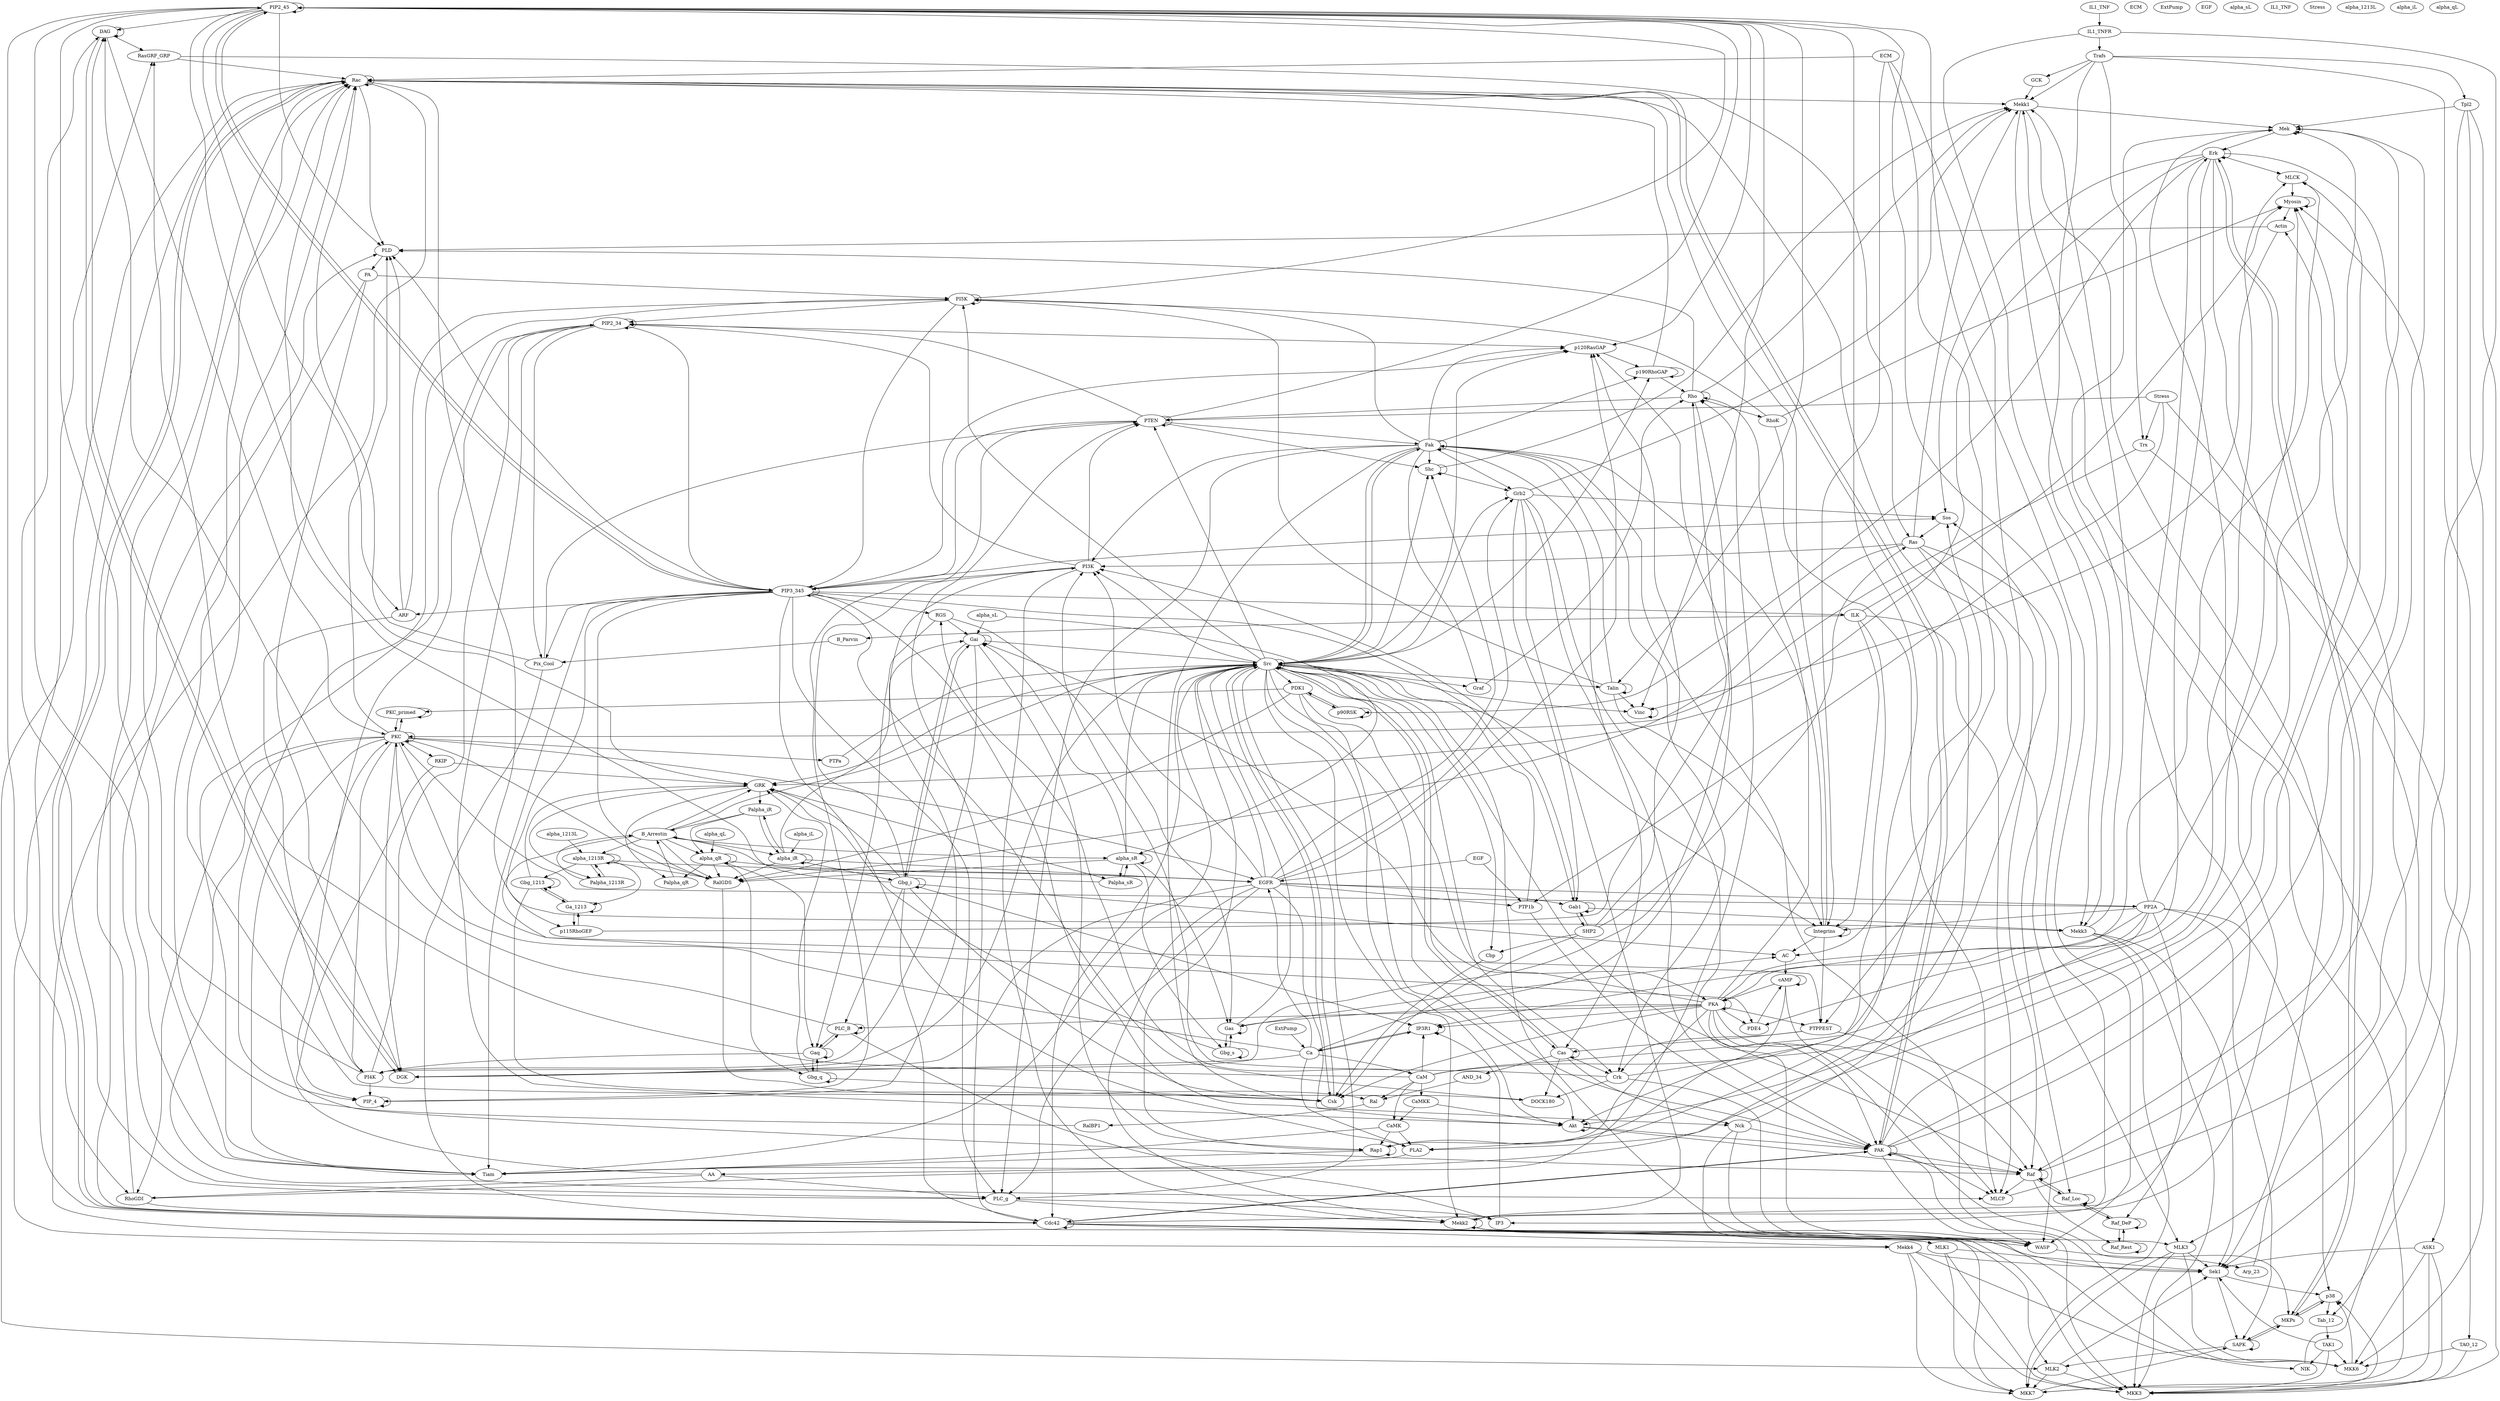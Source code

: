 digraph  {
" Vinc " [equation="  ( Talin && (  (  ( Src )  )  ) )  || ( Actin && (  (  ( Talin && Vinc )  )  && (  ( ! PIP2_45 )  )  ) ) "];
" RKIP " [equation="  ( PKC ) "];
" MLCK " [equation="  (  (  ( CaM && (  (  ( ! PAK )  )  && (  ( ! PKA )  )  )  ) && ! ( PKA  )  ) && ! ( PAK  )  )  || (  (  ( Erk && (  (  ( ! PKA )  )  && (  ( ! PAK )  )  )  ) && ! ( PKA  )  ) && ! ( PAK  )  ) "];
" Gbg_s " [equation="  ( Gas )  || ( alpha_sR && (  (  ( ! Gbg_s )  )  && (  ( ! Gas )  )  ) ) "];
" PTPPEST " [equation="  (  (  ( Integrins && (  (  ( ECM )  )  )  ) && ! ( PKC  )  ) && ! ( PKA  )  ) "];
" Gai " [equation="  ( Gbg_i && (  (  ( ! RGS )  )  && (  ( Gai )  )  ) )  || ( alpha_iR && (  (  ( ! Gbg_i && ! Gai )  )  ) )  || ( PKA && (  (  ( ! Gai )  )  && (  ( ! alpha_sR )  )  && (  ( alpha_sL )  )  && (  ( ! Gbg_i )  )  ) ) "];
" RalGDS " [equation="  (  (  ( alpha_sR && (  (  ( B_Arrestin )  )  )  ) && ! ( PKC  )  ) && ! ( Ras && (  (  ( PDK1 )  )  && (  ( PIP3_345 )  )  )  )  )  || (  (  ( alpha_iR && (  (  ( B_Arrestin )  )  )  ) && ! ( PKC  )  ) && ! ( Ras && (  (  ( PDK1 )  )  && (  ( PIP3_345 )  )  )  )  )  || (  (  ( alpha_qR && (  (  ( B_Arrestin )  )  )  ) && ! ( PKC  )  ) && ! ( Ras && (  (  ( PDK1 )  )  && (  ( PIP3_345 )  )  )  )  )  || (  (  ( alpha_1213R && (  (  ( B_Arrestin )  )  )  ) && ! ( PKC  )  ) && ! ( Ras && (  (  ( PDK1 )  )  && (  ( PIP3_345 )  )  )  )  ) "];
" Palpha_iR " [equation="  ( alpha_iR && (  (  ( GRK )  )  ) ) "];
" alpha_1213R " [equation="  (  ( alpha_1213L  ) && ! ( B_Arrestin && (  (  ( ! Palpha_1213R && ! alpha_1213L && ! alpha_1213R )  )  || (  ( Palpha_1213R )  )  )  )  )  || (  ( Palpha_1213R && (  (  ( ! B_Arrestin )  )  )  ) && ! ( B_Arrestin && (  (  ( ! Palpha_1213R && ! alpha_1213L && ! alpha_1213R )  )  || (  ( Palpha_1213R )  )  )  )  )  || (  ( alpha_1213R  ) && ! ( B_Arrestin && (  (  ( ! Palpha_1213R && ! alpha_1213L && ! alpha_1213R )  )  || (  ( Palpha_1213R )  )  )  )  ) "];
" DAG " [equation="  (  ( PLC_B && (  (  ( PIP2_45 )  )  )  ) && ! ( DGK && (  (  ( DAG )  )  )  )  )  || (  ( PLC_g && (  (  ( PIP2_45 )  )  )  ) && ! ( DGK && (  (  ( DAG )  )  )  )  )  || ( DAG && (  (  ( ! DGK )  )  ) ) "];
" PIP2_45 " [equation="  ( PTEN && (  (  ( PIP3_345 )  )  ) )  || ( PI4K && (  (  ( PI5K )  )  ) )  || ( PIP2_45 ) "];
" Gbg_1213 " [equation="  ( Ga_1213 )  || ( alpha_1213R && (  (  ( ! Ga_1213 )  )  && (  ( ! Gbg_1213 )  )  ) ) "];
" Tpl2 " [equation="  ( Trafs ) "];
" RhoK " [equation="  ( Rho ) "];
" RGS " [equation="  ( CaM && (  (  ( PIP3_345 )  )  ) ) "];
" DGK " [equation="  ( PKC && (  (  ( DAG )  )  ) )  || ( Src && (  (  ( PA && Ca )  )  ) )  || ( EGFR ) "];
" cAMP " [equation="  (  ( AC  ) && ! ( PDE4  )  )  || (  ( cAMP  ) && ! ( PDE4  )  ) "];
" PDK1 " [equation="  ( p90RSK )  || ( Src ) "];
" TAO_12 " [equation="  ( Stress ) "];
" B_Arrestin " [equation="  ( Palpha_iR )  || ( Palpha_qR )  || ( Palpha_1213R )  || ( Palpha_sR ) "];
" B_Parvin " [equation="  ( ILK ) "];
" PLA2 " [equation="  ( PIP2_45 && (  (  ( Erk )  )  && (  ( PIP3_345 )  )  ) )  || ( PIP3_345 && (  (  ( CaMK )  )  && (  ( PIP2_45 )  )  ) )  || ( CaMK && (  (  ( Ca )  )  ) )  || ( Erk && (  (  ( Ca )  )  ) ) "];
" RasGRF_GRP " [equation="  ( CaM && (  (  ( Cdc42 )  )  ) )  || ( DAG && (  (  ( Cdc42 )  )  ) ) "];
" Rac " [equation="  (  (  (  ( RasGRF_GRP && (  (  ( ECM && Integrins )  )  )  ) && ! ( RalBP1 && (  (  ( Rac )  )  )  )  ) && ! ( p190RhoGAP && (  (  ( Rac )  )  )  )  ) && ! ( RhoGDI && (  (  ( ! PAK )  )  )  )  )  || (  ( Pix_Cool && (  (  ( ! PAK )  && (  (  ( ! RhoGDI )  )  &&  (  ( ECM && Integrins )  )  &&  (  ( ! Rac )  )  &&  (  ( ! DOCK180 && ! RasGRF_GRP && ! Tiam )  )  &&  (  ( Cdc42 )  )  )  )  || (  ( ! Gbg_i )  && (  (  ( Cdc42 )  )  &&  (  ( ECM && Integrins )  )  &&  (  ( ! Rac )  )  )  )  || (  ( Gbg_i && PAK )  && (  (  ( ! Rac && ! Cdc42 )  )  &&  (  ( ECM && Integrins )  )  )  )  )  ) && ! ( RhoGDI && (  (  ( ! PAK )  )  )  )  )  || (  (  (  ( Tiam && (  (  ( ECM && Integrins )  )  )  ) && ! ( RalBP1 && (  (  ( Rac )  )  )  )  ) && ! ( p190RhoGAP && (  (  ( Rac )  )  )  )  ) && ! ( RhoGDI && (  (  ( ! PAK )  )  )  )  )  || (  (  (  ( DOCK180 && (  (  ( ECM && Integrins )  )  )  ) && ! ( RalBP1 && (  (  ( Rac )  )  )  )  ) && ! ( p190RhoGAP && (  (  ( Rac )  )  )  )  ) && ! ( RhoGDI && (  (  ( ! PAK )  )  )  )  ) "];
" ILK " [equation="  ( PIP3_345 ) "];
" IL1_TNFR " [equation="  ( IL1_TNF ) "];
" Mekk1 " [equation="  ( Rho && (  (  ( Shc )  )  || (  ( Grb2 )  )  ) )  || ( NIK && (  (  ( Shc )  )  || (  ( Grb2 )  )  ) )  || ( Grb2 && (  (  ( Shc )  )  ) )  || ( Trafs )  || ( Rac )  || ( Ras )  || ( GCK )  || ( Cdc42 ) "];
" PI4K " [equation="  ( Rho )  || ( PKC )  || ( ARF )  || ( Gai )  || ( Gaq ) "];
" p90RSK " [equation="  ( Erk && (  (  ( ! p90RSK )  )  && (  ( PDK1 )  )  ) ) "];
" p120RasGAP " [equation="  (  (  ( PIP3_345  ) && ! ( Fak  )  ) && ! ( Src  )  )  || (  (  ( PIP2_34  ) && ! ( Fak  )  ) && ! ( Src  )  )  || (  (  ( PIP2_45  ) && ! ( Fak  )  ) && ! ( Src  )  )  || (  (  ( Ca  ) && ! ( Fak  )  ) && ! ( Src  )  )  || (  (  (  ( EGFR  ) && ! ( Fak  )  ) && ! ( SHP2  )  ) && ! ( Src  )  ) "];
" MKK6 " [equation="  ( Mekk4 && (  (  ( ASK1 )  )  ) )  || ( PAK && (  (  ( ASK1 )  )  ) )  || ( MLK3 && (  (  ( ASK1 )  )  ) )  || ( TAK1 && (  (  ( ASK1 )  )  ) )  || ( Tpl2 && (  (  ( ASK1 )  )  ) )  || ( TAO_12 && (  (  ( ASK1 )  )  ) ) "];
" Crk " [equation="  (  ( Cas && (  (  ( Fak || Src )  )  )  ) && ! ( PTPPEST  )  ) "];
" Trx " [equation="  ( Stress )  || ( Trafs ) "];
" Ral " [equation="  ( CaM )  || ( RalGDS )  || ( AND_34 ) "];
" Src " [equation="  (  ( Gas && (  (  ( B_Arrestin )  )  )  ) && ! ( Csk && (  (  ( Src )  )  )  )  )  || (  ( PTPa  ) && ! ( Csk && (  (  ( Src )  )  )  )  )  || (  ( alpha_sR && (  (  ( B_Arrestin )  )  )  ) && ! ( Csk && (  (  ( Src )  )  )  )  )  || (  ( Fak && (  (  ( PTP1b )  )  )  ) && ! ( Csk && (  (  ( Src )  )  )  )  )  || (  ( Cas && (  (  ( PTP1b )  )  )  ) && ! ( Csk && (  (  ( Src )  )  )  )  )  || (  ( EGFR  ) && ! ( Csk && (  (  ( Src )  )  )  )  )  || (  ( Gai && (  (  ( B_Arrestin )  )  )  ) && ! ( Csk && (  (  ( Src )  )  )  )  ) "];
" Rap1 " [equation="  ( PKA && (  (  ( Src && cAMP )  )  && (  ( ! Rap1 || ! Gai )  )  ) )  || ( CaMK && (  (  ( Src && cAMP )  )  && (  ( ! Rap1 || ! Gai )  )  ) ) "];
" PI5K " [equation="  ( PA )  || ( PI5K && (  (  ( Talin )  )  ) )  || ( RhoK )  || ( Src && (  (  ( ! PI5K )  )  && (  ( ! Talin )  )  && (  ( Fak )  )  ) )  || ( ARF ) "];
" Integrins " [equation="  ( Talin && (  (  ( ECM )  )  && (  ( ! ILK && ! Integrins )  )  ) )  || ( Src && (  (  ( ! ILK && ! ECM && ! Talin && ! PP2A && ! Integrins )  )  ) )  || ( PP2A && (  (  ( ! Integrins )  )  && (  ( ILK && ECM && Talin )  )  ) )  || ( Integrins && (  (  ( ! ILK && ! Src )  )  ) ) "];
" Cdc42 " [equation="  (  ( Cdc42 && (  (  ( ! RhoGDI )  )  && (  ( Pix_Cool )  )  )  ) && ! ( RhoGDI && (  (  ( Src )  )  )  )  )  || (  ( Pix_Cool && (  (  ( ! Rac && ! Cdc42 )  )  && (  ( Gbg_i && PAK )  )  )  ) && ! ( RhoGDI && (  (  ( Src )  )  )  )  ) "];
" alpha_iR " [equation="  (  ( alpha_iL  ) && ! ( B_Arrestin && (  (  ( ! alpha_iL && ! alpha_iR && ! Palpha_iR )  )  || (  ( Palpha_iR )  )  )  )  )  || (  ( Palpha_iR && (  (  ( ! B_Arrestin )  )  )  ) && ! ( B_Arrestin && (  (  ( ! alpha_iL && ! alpha_iR && ! Palpha_iR )  )  || (  ( Palpha_iR )  )  )  )  )  || (  ( alpha_iR  ) && ! ( B_Arrestin && (  (  ( ! alpha_iL && ! alpha_iR && ! Palpha_iR )  )  || (  ( Palpha_iR )  )  )  )  ) "];
" Akt " [equation="  ( CaMKK && (  (  ( PIP3_345 || PIP2_34 )  )  && (  ( ILK && Src )  )  && (  ( ! Akt )  )  ) )  || ( Akt && (  (  ( ! PP2A )  )  ) )  || ( PDK1 && (  (  ( ILK && Src )  )  && (  ( PIP3_345 || PIP2_34 )  )  && (  ( ! Akt )  )  ) ) "];
" ASK1 " [equation="  ( Trx ) "];
" Mekk2 " [equation="  ( PI3K && (  (  ( ! Mekk2 )  )  && (  ( EGFR )  )  ) )  || ( Src && (  (  ( EGFR )  )  && (  ( ! Mekk2 )  )  ) )  || ( PLC_g && (  (  ( EGFR )  )  && (  ( ! Mekk2 )  )  ) )  || ( Grb2 && (  (  ( ! Mekk2 )  )  && (  ( EGFR )  )  ) ) "];
" PTP1b " [equation="  (  ! (  ( Stress )  || ( EGFR && (  (  ( EGF )  )  ) )  )  ) || ! ( EGFR || Stress || EGF ) "];
" TAK1 " [equation="  ( Tab_12 ) "];
" Nck " [equation="  ( Cas )  || ( EGFR ) "];
" PKC_primed " [equation="  ( PKC && (  (  ( ! PKC_primed )  )  && (  ( PDK1 )  )  ) )  || ( PKC_primed && (  (  ( ! PKC )  )  ) )  || ( PDK1 && (  (  ( ! PKC )  )  ) ) "];
" MLK3 " [equation="  ( IL1_TNFR )  || ( Rac )  || ( Cdc42 ) "];
" PTPa " [equation="  ( PKC ) "];
" Ca " [equation="  (  ( IP3R1  ) && ! ( ExtPump  )  ) "];
" MKPs " [equation="  ( p38 && (  (  ( cAMP )  )  ) )  || ( Erk && (  (  ( cAMP )  )  ) )  || ( SAPK && (  (  ( cAMP )  )  ) ) "];
" PKA " [equation="  (  ( PKA && (  (  ( cAMP )  )  )  ) && ! ( PP2A && (  (  ( PKA )  )  )  )  )  || (  ( PDK1 && (  (  ( cAMP )  )  )  ) && ! ( PP2A && (  (  ( PKA )  )  )  )  ) "];
" PA " [equation="  ( PLD ) "];
" alpha_sR " [equation="  (  ( alpha_sR  ) && ! ( B_Arrestin && (  (  ( ! alpha_sL && ! alpha_sR && ! Palpha_sR )  )  || (  ( Palpha_sR )  )  )  )  )  || (  ( alpha_sL  ) && ! ( B_Arrestin && (  (  ( ! alpha_sL && ! alpha_sR && ! Palpha_sR )  )  || (  ( Palpha_sR )  )  )  )  )  || (  ( Palpha_sR && (  (  ( ! B_Arrestin )  )  )  ) && ! ( B_Arrestin && (  (  ( ! alpha_sL && ! alpha_sR && ! Palpha_sR )  )  || (  ( Palpha_sR )  )  )  )  ) "];
" GRK " [equation="  (  (  ( Gbg_i && (  (  ( PIP2_45 )  )  )  ) && ! ( RKIP  )  ) && ! ( Erk  )  )  || (  (  ( Gbg_q && (  (  ( PIP2_45 )  )  )  ) && ! ( RKIP  )  ) && ! ( Erk  )  )  || (  (  ( B_Arrestin && (  (  ( Src )  )  )  ) && ! ( RKIP  )  ) && ! ( Erk  )  )  || (  (  ( Gbg_1213 && (  (  ( PIP2_45 )  )  )  ) && ! ( RKIP  )  ) && ! ( Erk  )  )  || (  (  ( Gbg_s && (  (  ( PIP2_45 )  )  )  ) && ! ( RKIP  )  ) && ! ( Erk  )  ) "];
" Actin " [equation="  ( Arp_23 && (  (  ( Myosin )  )  ) ) "];
" p38 " [equation="  (  (  ( MKK6  ) && ! ( PP2A  )  ) && ! ( MKPs  )  )  || (  (  ( MKK3  ) && ! ( PP2A  )  ) && ! ( MKPs  )  )  || (  (  ( Sek1  ) && ! ( PP2A  )  ) && ! ( MKPs  )  ) "];
" AA " [equation="  ( PLA2 ) "];
" DOCK180 " [equation="  ( Crk && (  (  ( Cas )  )  && (  ( PIP3_345 )  )  ) ) "];
" Ras " [equation="  ( RasGRF_GRP )  || ( SHP2 )  || ( Sos ) "];
" CaM " [equation="  ( Ca ) "];
" Tiam " [equation="  ( PKC && (  (  ( PIP2_45 || Ras || Rap1 )  )  && (  ( PIP3_345 || PIP2_34 )  )  ) )  || ( Src && (  (  ( PIP2_45 || Ras || Rap1 )  )  && (  ( PIP3_345 || PIP2_34 )  )  ) )  || ( CaMK && (  (  ( PIP3_345 || PIP2_34 )  )  && (  ( PIP2_45 || Ras || Rap1 )  )  ) ) "];
" Gbg_q " [equation="  ( alpha_qR && (  (  ( ! Gaq )  )  && (  ( ! Gbg_q )  )  ) )  || ( Gaq ) "];
" PDE4 " [equation="  ( B_Arrestin && (  (  ( ! Erk )  )  ) )  || ( PKA && (  (  ( B_Arrestin )  )  ) ) "];
" PLC_g " [equation="  ( Src && (  (  ( Fak && PIP3_345 )  )  ) )  || ( Fak && (  (  ( Src )  )  && (  ( ! PIP3_345 && ! AA && ! EGFR && ! PA )  )  ) )  || (  ( EGFR && (  (  ( PIP3_345 )  )  )  ) && ! ( PA && (  (  ( ! Fak && ! Src )  )  && (  ( AA )  )  )  )  ) "];
" Mek " [equation="  (  ( PAK && (  (  ( Tpl2 )  )  )  ) && ! ( PP2A && (  (  ( Mek )  )  )  )  )  || (  ( Tpl2  ) && ! ( PP2A && (  (  ( Mek )  )  )  )  )  || (  ( Mekk1 && (  (  ( Raf )  )  )  ) && ! ( PP2A && (  (  ( Mek )  )  )  )  )  || (  ( Mekk2 && (  (  ( Raf )  )  )  ) && ! ( PP2A && (  (  ( Mek )  )  )  )  )  || (  ( Raf && (  (  ( Tpl2 )  )  )  ) && ! ( PP2A && (  (  ( Mek )  )  )  )  )  || (  ( Mekk3 && (  (  ( Raf )  )  )  ) && ! ( PP2A && (  (  ( Mek )  )  )  )  ) "];
" Erk " [equation="  ( Mek )  || (  (  ( Erk  ) && ! ( PP2A  )  ) && ! ( MKPs  )  ) "];
" WASP " [equation="  (  ( Fak && (  (  ( PIP2_45 || Nck || Grb2 )  )  && (  ( Crk && Cdc42 )  )  )  ) && ! ( PTPPEST  )  )  || (  ( Src && (  (  ( Crk && Cdc42 )  )  && (  ( PIP2_45 || Nck || Grb2 )  )  )  ) && ! ( PTPPEST  )  )  || (  ( Cdc42 && (  (  ( ! PTPPEST && ! Crk )  )  && (  ( Fak || Src )  )  && (  ( PIP2_45 || Nck || Grb2 )  )  )  ) && ! ( PTPPEST  )  ) "];
" Myosin " [equation="  (  ( ILK && (  (  ( ! Myosin )  )  || (  ( ! MLCP )  )  )  ) && ! ( MLCP && (  (  ( Myosin )  )  )  )  )  || (  ( MLCK && (  (  ( CaM )  )  && (  ( ! MLCP )  )  )  ) && ! ( MLCP && (  (  ( Myosin )  )  )  )  )  || (  ( PAK && (  (  ( ! Myosin )  )  || (  ( ! MLCP )  )  )  ) && ! ( MLCP && (  (  ( Myosin )  )  )  )  )  || (  ( RhoK && (  (  ( ! MLCP )  )  || (  ( ! Myosin )  )  )  ) && ! ( MLCP && (  (  ( Myosin )  )  )  )  )  || (  ( CaM && (  (  ( MLCK )  )  && (  ( ! Myosin )  )  )  ) && ! ( MLCP && (  (  ( Myosin )  )  )  )  )  || (  ( Myosin && (  (  ( ! MLCP )  )  )  ) && ! ( MLCP && (  (  ( Myosin )  )  )  )  ) "];
" AC " [equation="  ( Integrins && (  (  ( ECM )  && (  (  ( Gbg_i )  )  &&  (  ( Gas )  )  )  )  ) ) "];
" Gaq " [equation="  ( alpha_qR && (  (  ( ! Gaq )  && (  (  ( ! Gbg_q )  )  )  )  ) )  || ( Gaq && (  (  ( ! RGS && ! PLC_B )  )  && (  ( Gbg_q )  )  ) ) "];
" MKK7 " [equation="  ( Mekk4 && (  (  ( ASK1 )  )  ) )  || ( MLK1 && (  (  ( ASK1 )  )  ) )  || ( MLK2 && (  (  ( ASK1 )  )  ) )  || ( MLK3 && (  (  ( ASK1 )  )  ) )  || ( Mekk1 && (  (  ( ASK1 )  )  ) )  || ( Mekk2 && (  (  ( ASK1 )  )  ) )  || ( Mekk3 && (  (  ( ASK1 )  )  ) ) "];
" PAK " [equation="  (  ( Rac && (  (  ( Nck )  && (  (  ( ! Akt )  )  )  )  || (  ( Grb2 )  )  )  ) && ! ( PKA  )  )  || (  (  ( Src && (  (  ( PAK )  && (  (  ( Rac || Cdc42 )  )  )  )  )  ) && ! ( PKA  )  ) && ! ( PTP1b  )  )  || (  ( Cdc42 && (  (  ( Nck )  && (  (  ( ! Akt )  )  )  )  || (  ( Grb2 )  )  )  ) && ! ( PKA  )  ) "];
" MKK3 " [equation="  ( Mekk4 && (  (  ( ASK1 )  )  ) )  || ( MLK1 && (  (  ( ASK1 )  )  ) )  || ( MLK2 && (  (  ( ASK1 )  )  ) )  || ( MLK3 && (  (  ( ASK1 )  )  ) )  || ( TAK1 && (  (  ( ASK1 )  )  ) )  || ( Tpl2 && (  (  ( ASK1 )  )  ) )  || ( Mekk2 && (  (  ( ASK1 )  )  ) )  || ( Mekk3 && (  (  ( ASK1 )  )  ) )  || ( PAK && (  (  ( ASK1 )  )  ) )  || ( TAO_12 && (  (  ( ASK1 )  )  ) ) "];
" Cbp " [equation="  (  ( Src  ) && ! ( SHP2  )  ) "];
" Ga_1213 " [equation="  ( Ga_1213 && (  (  ( ! p115RhoGEF )  )  && (  ( Gbg_1213 )  )  ) )  || ( alpha_1213R && (  (  ( ! Gbg_1213 && ! Ga_1213 )  )  ) ) "];
" Talin " [equation="  ( PIP2_45 && (  (  ( ! Talin )  )  ) )  || ( Talin && (  (  ( ! Src )  )  ) ) "];
" Grb2 " [equation="  ( Src && (  (  ( Fak )  )  ) )  || ( EGFR )  || ( Shc ) "];
" PTEN " [equation="  (  ( Stress  ) && ! ( Src && (  (  ( PTEN )  )  )  )  )  || (  ( Pix_Cool && (  (  ( PI3K )  )  && (  ( Rho )  )  && (  ( Cdc42 )  )  )  ) && ! ( Src && (  (  ( PTEN )  )  )  )  ) "];
" Raf_Rest " [equation="  (  ( Raf_Rest && (  (  ( ! Raf_DeP )  )  ) )  || ( Raf_DeP && (  (  ( ! Raf && ! Raf_Rest )  )  ) )  ) || ! ( Raf || Raf_DeP || Raf_Rest ) "];
" p190RhoGAP " [equation="  ( Fak && (  (  ( Src )  )  ) )  || ( Src && (  (  ( Fak )  )  || (  ( ! p190RhoGAP )  )  || (  ( ! p120RasGAP )  )  ) ) "];
" Sek1 " [equation="  ( Mekk4 && (  (  ( ASK1 )  )  ) )  || ( MLK1 && (  (  ( ASK1 )  )  ) )  || ( MLK2 && (  (  ( ASK1 )  )  ) )  || ( MLK3 && (  (  ( ASK1 )  )  ) )  || ( TAK1 && (  (  ( ASK1 )  )  ) )  || ( Mekk1 && (  (  ( ASK1 )  )  ) )  || ( Tpl2 && (  (  ( ASK1 )  )  ) )  || ( Mekk2 && (  (  ( ASK1 )  )  ) )  || ( Mekk3 && (  (  ( ASK1 )  )  ) ) "];
" Graf " [equation="  ( Fak && (  (  ( Src )  )  ) ) "];
" Palpha_qR " [equation="  ( alpha_qR && (  (  ( GRK )  )  ) ) "];
" PIP3_345 " [equation="  (  ( PI3K && (  (  ( PIP2_45 )  )  )  ) && ! ( PTEN && (  (  ( PIP3_345 )  )  )  )  )  || (  ( PI5K && (  (  ( PIP2_34 )  )  )  ) && ! ( PTEN && (  (  ( PIP3_345 )  )  )  )  ) "];
" p115RhoGEF " [equation="  ( Ga_1213 && (  (  ( PIP3_345 )  )  ) ) "];
" GCK " [equation="  ( Trafs ) "];
" Trafs " [equation="  ( IL1_TNFR ) "];
" CaMKK " [equation="  ( CaM ) "];
" PLC_B " [equation="  ( Gaq )  || (  ( Gbg_i && (  (  ( PLC_B )  )  )  ) && ! ( PKA && (  (  ( ! Gaq )  )  )  )  ) "];
" Mekk4 " [equation="  ( Cdc42 )  || ( Rac ) "];
" SHP2 " [equation="  ( Gab1 ) "];
" Arp_23 " [equation="  ( WASP ) "];
" MLCP " [equation="  (  (  (  (  (  ( PKA && (  (  ( RhoK )  )  )  ) && ! ( ILK  )  ) && ! ( PKC  )  ) && ! ( PAK  )  ) && ! ( Raf  )  )  ) || ! ( ILK || PKC || RhoK || PKA || Raf || PAK ) "];
" Palpha_1213R " [equation="  ( alpha_1213R && (  (  ( GRK )  )  ) ) "];
" PIP_4 " [equation="  (  (  ( PTEN && (  (  ( PIP2_34 )  )  && (  ( ! PIP_4 )  )  )  ) && ! ( PI3K && (  (  ( PIP_4 )  )  )  )  ) && ! ( PI5K && (  (  ( PIP_4 )  )  )  )  )  || (  (  ( PIP_4 && (  (  ( ! PI3K )  )  && (  ( ! PI5K )  )  )  ) && ! ( PI3K && (  (  ( PIP_4 )  )  )  )  ) && ! ( PI5K && (  (  ( PIP_4 )  )  )  )  )  || (  (  ( PI4K && (  (  ( ! PIP_4 )  )  )  ) && ! ( PI3K && (  (  ( PIP_4 )  )  )  )  ) && ! ( PI5K && (  (  ( PIP_4 )  )  )  )  ) "];
" EGFR " [equation="  ( EGF && (  (  ( ! PKC )  )  ) )  || ( alpha_qR && (  (  ( PKC && Ca )  )  ) )  || ( alpha_iR && (  (  ( PKC && Ca )  )  ) )  || ( alpha_1213R && (  (  ( PKC && Ca )  )  ) ) "];
" PP2A " [equation="  (  ! (  ( EGFR )  )  ) || ! ( EGFR ) "];
" alpha_qR " [equation="  (  ( alpha_qL  ) && ! ( B_Arrestin && (  (  ( Palpha_iR )  )  || (  ( ! alpha_qL && ! alpha_qR && ! Palpha_iR )  )  )  )  )  || (  ( Palpha_iR && (  (  ( ! B_Arrestin )  )  )  ) && ! ( B_Arrestin && (  (  ( Palpha_iR )  )  || (  ( ! alpha_qL && ! alpha_qR && ! Palpha_iR )  )  )  )  )  || (  ( alpha_qR  ) && ! ( B_Arrestin && (  (  ( Palpha_iR )  )  || (  ( ! alpha_qL && ! alpha_qR && ! Palpha_iR )  )  )  )  ) "];
" Palpha_sR " [equation="  ( alpha_sR && (  (  ( GRK )  )  ) ) "];
" Pix_Cool " [equation="  ( PIP2_34 && (  (  ( B_Parvin )  )  ) )  || ( PIP3_345 && (  (  ( B_Parvin )  )  ) ) "];
" MLK1 " [equation="  ( Rac )  || ( Cdc42 ) "];
" PKC " [equation="  (  ( AA && (  (  ( Ca )  )  && (  ( PKC_primed )  )  )  ) && ! ( Trx && (  (  ( PKC )  )  )  )  )  || (  ( PKC && (  (  ( ! PP2A )  )  && (  ( ! Trx )  )  )  ) && ! ( Trx && (  (  ( PKC )  )  )  )  )  || (  ( DAG && (  (  ( Ca )  )  && (  ( PKC_primed )  )  )  ) && ! ( Trx && (  (  ( PKC )  )  )  )  ) "];
" Raf_Loc " [equation="  ( Raf_Loc && (  (  ( ! Raf )  )  ) )  || ( Ras && (  (  ( ! Raf_Loc )  )  && (  ( Raf_DeP )  )  ) ) "];
" MLK2 " [equation="  ( Cdc42 && (  (  ( SAPK )  )  ) )  || ( Rac && (  (  ( SAPK )  )  ) ) "];
" NIK " [equation="  ( TAK1 )  || ( Nck ) "];
" PLD " [equation="  ( Rho && (  (  ( ! ARF )  )  && (  ( Actin )  && (  (  ( PIP2_45 )  )  ||  (  ( PIP3_345 )  )  )  )  ) )  || ( PKC && (  (  ( ! ARF )  )  && (  ( Actin )  && (  (  ( PIP2_45 )  )  ||  (  ( PIP3_345 )  )  )  )  ) )  || ( ARF && (  (  ( PIP3_345 )  )  || (  ( PIP2_45 )  )  ) )  || ( Rac && (  (  ( ! ARF )  )  && (  ( Actin )  && (  (  ( PIP3_345 )  )  ||  (  ( PIP2_45 )  )  )  )  ) )  || ( Cdc42 && (  (  ( ! ARF )  )  && (  ( Actin )  && (  (  ( PIP3_345 )  )  ||  (  ( PIP2_45 )  )  )  )  ) ) "];
" Gbg_i " [equation="  ( alpha_iR && (  (  ( ! Gai )  )  && (  ( ! Gbg_i )  )  ) )  || ( Gai ) "];
" Gab1 " [equation="  (  ( Gab1 && (  (  ( PIP3_345 && EGFR )  )  )  ) && ! ( SHP2  )  )  || (  ( Grb2 && (  (  ( EGFR )  && (  (  ( ! Gab1 )  )  )  )  )  ) && ! ( SHP2  )  ) "];
" Csk " [equation="  ( Cbp && (  (  ( Gbg_i || PKA || Gbg_1213 || Gbg_q )  )  || (  ( ! SHP2 && ! Gbg_i && ! PKA && ! Gbg_1213 && ! Gbg_q )  )  ) )  || (  ( Fak && (  (  ( Src && Cbp )  )  )  ) && ! ( SHP2  )  ) "];
" PI3K " [equation="  ( Gbg_i )  || ( Gab1 )  || ( Fak )  || ( Crk )  || ( Ras )  || ( EGFR && (  (  ( Src )  )  ) ) "];
" Raf_DeP " [equation="  ( PP2A && (  (  ( Raf_Rest )  )  && (  ( ! Raf_DeP )  )  ) )  || ( Raf_DeP && (  (  ( ! Raf_Loc )  )  ) ) "];
" Tab_12 " [equation="  (  ( Trafs  ) && ! ( p38  )  ) "];
" CaMK " [equation="  ( CaMKK && (  (  ( CaM )  )  ) ) "];
" RalBP1 " [equation="  ( Ral ) "];
" RhoGDI " [equation="  (  ! (  ( AA )  || ( PKC )  || ( PIP2_45 )  )  ) || ! ( PIP2_45 || AA || PKC ) "];
" SAPK " [equation="  (  (  ( MKK7  ) && ! ( MKPs && (  (  ( SAPK )  )  )  )  ) && ! ( PP2A && (  (  ( SAPK )  )  )  )  )  || (  (  ( Sek1  ) && ! ( MKPs && (  (  ( SAPK )  )  )  )  ) && ! ( PP2A && (  (  ( SAPK )  )  )  )  ) "];
" Mekk3 " [equation="  (  ( Trafs  ) && ! ( Gab1  )  )  || (  ( Rac  ) && ! ( Gab1  )  )  || (  ( IL1_TNFR  ) && ! ( Gab1  )  ) "];
" Sos " [equation="  (  ( Grb2 && (  (  ( PIP3_345 )  )  )  ) && ! ( Erk  )  )  || ( Nck && (  (  ( PIP3_345 )  )  && (  ( Crk )  )  ) ) "];
" Rho " [equation="  ( Rho && (  (  ( ! Graf && ! p190RhoGAP && ! PKA )  )  ) )  || ( p115RhoGEF && (  (  ( ! RhoGDI && ! Rho )  )  ) ) "];
" Cas " [equation="  (  ( Src && (  (  ( Fak )  )  )  ) && ! ( PTPPEST && (  (  ( Cas )  )  )  )  ) "];
" AND_34 " [equation="  ( Cas ) "];
" IP3 " [equation="  ( PLC_B && (  (  ( PIP2_45 )  )  ) )  || ( PLC_g && (  (  ( PIP2_45 )  )  ) ) "];
" PIP2_34 " [equation="  ( PIP2_34 && (  (  ( ! PTEN )  )  && (  ( ! PI5K )  )  ) )  || ( PI4K && (  (  ( ! PIP2_34 )  )  && (  ( PI3K )  )  ) ) "];
" Shc " [equation="  (  ( EGFR && (  (  ( Fak && Src )  )  )  ) && ! ( Shc && (  (  ( Fak && EGFR && Src && PTEN )  )  )  )  ) "];
" Gas " [equation="  ( alpha_sR && (  (  ( ! Gbg_s )  )  && (  ( ! PKA )  )  && (  ( ! Gas )  )  ) )  || ( Gbg_s && (  (  ( ! RGS )  )  && (  ( Gas )  )  ) ) "];
" ARF " [equation="  ( PIP3_345 )  || ( PIP2_45 ) "];
" Fak " [equation="  (  ( Src && (  (  ( Fak )  )  )  ) && ! ( PTEN && (  (  ( Fak )  )  )  )  )  || (  ( Integrins && (  (  ( Talin )  )  )  ) && ! ( PTEN && (  (  ( Fak )  )  )  )  ) "];
" Raf " [equation="  ( Src && (  (  ( RKIP && Raf_Loc && PAK )  )  && (  ( ! Raf )  )  ) )  || ( Ras && (  (  ( Raf )  )  ) )  || ( Raf && (  (  ( ! PKA && ! Akt && ! Erk )  )  ) )  || ( PAK && (  (  ( ! Ras && ! Akt && ! Erk )  )  && (  ( Raf )  )  ) ) "];
" IP3R1 " [equation="  (  (  (  ( Gbg_i  ) && ! ( Ca && (  (  ( IP3R1 )  )  && (  ( ! IP3 )  )  )  )  ) && ! ( CaM && (  (  ( IP3R1 )  )  && (  ( Ca )  )  )  )  ) && ! ( IP3R1 && (  (  ( CaM && Gbg_i )  )  && (  ( ! IP3 && ! PP2A && ! PKA && ! Ca )  )  )  )  )  || (  (  ( IP3 && (  (  ( Ca )  )  )  ) && ! ( Ca && (  (  ( IP3R1 )  )  && (  ( ! IP3 )  )  )  )  ) && ! ( CaM && (  (  ( IP3R1 )  )  && (  ( Ca )  )  )  )  )  || (  (  (  ( PKA  ) && ! ( Ca && (  (  ( IP3R1 )  )  && (  ( ! IP3 )  )  )  )  ) && ! ( CaM && (  (  ( IP3R1 )  )  && (  ( Ca )  )  )  )  ) && ! ( PP2A && (  (  ( IP3R1 )  )  )  )  ) "];
ECM;
ExtPump;
EGF;
alpha_sL;
IL1_TNF;
Stress;
alpha_1213L;
alpha_iL;
alpha_qL;
" ECM ";
" alpha_sL ";
" alpha_1213L ";
" Stress ";
" IL1_TNF ";
" alpha_iL ";
" EGF ";
" ExtPump ";
" alpha_qL ";
" Vinc " -> " Vinc ";
" RKIP " -> " GRK ";
" RKIP " -> " Raf ";
" MLCK " -> " Myosin ";
" Gbg_s " -> " Gbg_s ";
" Gbg_s " -> " GRK ";
" Gbg_s " -> " Gas ";
" PTPPEST " -> " Crk ";
" PTPPEST " -> " WASP ";
" PTPPEST " -> " Cas ";
" Gai " -> " Gai ";
" Gai " -> " PI4K ";
" Gai " -> " Src ";
" Gai " -> " Rap1 ";
" Gai " -> " Gbg_i ";
" RalGDS " -> " Ral ";
" Palpha_iR " -> " B_Arrestin ";
" Palpha_iR " -> " alpha_iR ";
" Palpha_iR " -> " alpha_qR ";
" alpha_1213R " -> " RalGDS ";
" alpha_1213R " -> " alpha_1213R ";
" alpha_1213R " -> " Gbg_1213 ";
" alpha_1213R " -> " Ga_1213 ";
" alpha_1213R " -> " Palpha_1213R ";
" alpha_1213R " -> " EGFR ";
" DAG " -> " DAG ";
" DAG " -> " DGK ";
" DAG " -> " RasGRF_GRP ";
" DAG " -> " PKC ";
" PIP2_45 " -> " Vinc ";
" PIP2_45 " -> " DAG ";
" PIP2_45 " -> " PIP2_45 ";
" PIP2_45 " -> " PLA2 ";
" PIP2_45 " -> " p120RasGAP ";
" PIP2_45 " -> " GRK ";
" PIP2_45 " -> " Tiam ";
" PIP2_45 " -> " WASP ";
" PIP2_45 " -> " Talin ";
" PIP2_45 " -> " PIP3_345 ";
" PIP2_45 " -> " PLD ";
" PIP2_45 " -> " RhoGDI ";
" PIP2_45 " -> " IP3 ";
" PIP2_45 " -> " ARF ";
" Gbg_1213 " -> " Gbg_1213 ";
" Gbg_1213 " -> " GRK ";
" Gbg_1213 " -> " Ga_1213 ";
" Gbg_1213 " -> " Csk ";
" Tpl2 " -> " MKK6 ";
" Tpl2 " -> " Mek ";
" Tpl2 " -> " MKK3 ";
" Tpl2 " -> " Sek1 ";
" RhoK " -> " PI5K ";
" RhoK " -> " Myosin ";
" RhoK " -> " MLCP ";
" RGS " -> " Gai ";
" RGS " -> " Gaq ";
" RGS " -> " Gas ";
" DGK " -> " DAG ";
" cAMP " -> " cAMP ";
" cAMP " -> " Rap1 ";
" cAMP " -> " MKPs ";
" cAMP " -> " PKA ";
" PDK1 " -> " RalGDS ";
" PDK1 " -> " p90RSK ";
" PDK1 " -> " Akt ";
" PDK1 " -> " PKC_primed ";
" PDK1 " -> " PKA ";
" TAO_12 " -> " MKK6 ";
" TAO_12 " -> " MKK3 ";
" B_Arrestin " -> " RalGDS ";
" B_Arrestin " -> " alpha_1213R ";
" B_Arrestin " -> " Src ";
" B_Arrestin " -> " alpha_iR ";
" B_Arrestin " -> " alpha_sR ";
" B_Arrestin " -> " GRK ";
" B_Arrestin " -> " PDE4 ";
" B_Arrestin " -> " alpha_qR ";
" B_Parvin " -> " Pix_Cool ";
" PLA2 " -> " AA ";
" RasGRF_GRP " -> " Rac ";
" RasGRF_GRP " -> " Ras ";
" Rac " -> " Rac ";
" Rac " -> " Mekk1 ";
" Rac " -> " Cdc42 ";
" Rac " -> " MLK3 ";
" Rac " -> " PAK ";
" Rac " -> " Mekk4 ";
" Rac " -> " MLK1 ";
" Rac " -> " MLK2 ";
" Rac " -> " PLD ";
" Rac " -> " Mekk3 ";
" ILK " -> " B_Parvin ";
" ILK " -> " Integrins ";
" ILK " -> " Akt ";
" ILK " -> " Myosin ";
" ILK " -> " MLCP ";
" IL1_TNFR " -> " MLK3 ";
" IL1_TNFR " -> " Trafs ";
" IL1_TNFR " -> " Mekk3 ";
" Mekk1 " -> " Mek ";
" Mekk1 " -> " MKK7 ";
" Mekk1 " -> " Sek1 ";
" PI4K " -> " PIP2_45 ";
" PI4K " -> " PIP_4 ";
" PI4K " -> " PIP2_34 ";
" p90RSK " -> " PDK1 ";
" p90RSK " -> " p90RSK ";
" p120RasGAP " -> " p190RhoGAP ";
" MKK6 " -> " p38 ";
" Crk " -> " DOCK180 ";
" Crk " -> " WASP ";
" Crk " -> " PI3K ";
" Crk " -> " Sos ";
" Trx " -> " ASK1 ";
" Trx " -> " PKC ";
" Ral " -> " RalBP1 ";
" Src " -> " Vinc ";
" Src " -> " DGK ";
" Src " -> " PDK1 ";
" Src " -> " p120RasGAP ";
" Src " -> " Crk ";
" Src " -> " Src ";
" Src " -> " Rap1 ";
" Src " -> " PI5K ";
" Src " -> " Integrins ";
" Src " -> " Cdc42 ";
" Src " -> " Akt ";
" Src " -> " Mekk2 ";
" Src " -> " GRK ";
" Src " -> " Tiam ";
" Src " -> " PLC_g ";
" Src " -> " WASP ";
" Src " -> " PAK ";
" Src " -> " Cbp ";
" Src " -> " Talin ";
" Src " -> " Grb2 ";
" Src " -> " PTEN ";
" Src " -> " p190RhoGAP ";
" Src " -> " Graf ";
" Src " -> " Csk ";
" Src " -> " PI3K ";
" Src " -> " Cas ";
" Src " -> " Shc ";
" Src " -> " Fak ";
" Src " -> " Raf ";
" Rap1 " -> " Rap1 ";
" Rap1 " -> " Tiam ";
" PI5K " -> " PIP2_45 ";
" PI5K " -> " PI5K ";
" PI5K " -> " PIP3_345 ";
" PI5K " -> " PIP_4 ";
" PI5K " -> " PIP2_34 ";
" Integrins " -> " PTPPEST ";
" Integrins " -> " Rac ";
" Integrins " -> " Integrins ";
" Integrins " -> " AC ";
" Integrins " -> " Fak ";
" Cdc42 " -> " RasGRF_GRP ";
" Cdc42 " -> " Rac ";
" Cdc42 " -> " Mekk1 ";
" Cdc42 " -> " Cdc42 ";
" Cdc42 " -> " MLK3 ";
" Cdc42 " -> " WASP ";
" Cdc42 " -> " PAK ";
" Cdc42 " -> " PTEN ";
" Cdc42 " -> " Mekk4 ";
" Cdc42 " -> " MLK1 ";
" Cdc42 " -> " MLK2 ";
" Cdc42 " -> " PLD ";
" alpha_iR " -> " Gai ";
" alpha_iR " -> " RalGDS ";
" alpha_iR " -> " Palpha_iR ";
" alpha_iR " -> " alpha_iR ";
" alpha_iR " -> " EGFR ";
" alpha_iR " -> " Gbg_i ";
" Akt " -> " Akt ";
" Akt " -> " PAK ";
" Akt " -> " Raf ";
" ASK1 " -> " MKK6 ";
" ASK1 " -> " MKK7 ";
" ASK1 " -> " MKK3 ";
" ASK1 " -> " Sek1 ";
" Mekk2 " -> " Mekk2 ";
" Mekk2 " -> " Mek ";
" Mekk2 " -> " MKK7 ";
" Mekk2 " -> " MKK3 ";
" Mekk2 " -> " Sek1 ";
" PTP1b " -> " Src ";
" PTP1b " -> " PAK ";
" TAK1 " -> " MKK6 ";
" TAK1 " -> " MKK3 ";
" TAK1 " -> " Sek1 ";
" TAK1 " -> " NIK ";
" Nck " -> " WASP ";
" Nck " -> " PAK ";
" Nck " -> " NIK ";
" Nck " -> " Sos ";
" PKC_primed " -> " PKC_primed ";
" PKC_primed " -> " PKC ";
" MLK3 " -> " MKK6 ";
" MLK3 " -> " MKK7 ";
" MLK3 " -> " MKK3 ";
" MLK3 " -> " Sek1 ";
" PTPa " -> " Src ";
" Ca " -> " DGK ";
" Ca " -> " PLA2 ";
" Ca " -> " p120RasGAP ";
" Ca " -> " CaM ";
" Ca " -> " EGFR ";
" Ca " -> " PKC ";
" Ca " -> " IP3R1 ";
" MKPs " -> " p38 ";
" MKPs " -> " Erk ";
" MKPs " -> " SAPK ";
" PKA " -> " MLCK ";
" PKA " -> " PTPPEST ";
" PKA " -> " Gai ";
" PKA " -> " Rap1 ";
" PKA " -> " PKA ";
" PKA " -> " PDE4 ";
" PKA " -> " PAK ";
" PKA " -> " PLC_B ";
" PKA " -> " MLCP ";
" PKA " -> " Csk ";
" PKA " -> " Rho ";
" PKA " -> " Gas ";
" PKA " -> " Raf ";
" PKA " -> " IP3R1 ";
" PA " -> " DGK ";
" PA " -> " PI5K ";
" PA " -> " PLC_g ";
" alpha_sR " -> " Gbg_s ";
" alpha_sR " -> " Gai ";
" alpha_sR " -> " RalGDS ";
" alpha_sR " -> " Src ";
" alpha_sR " -> " alpha_sR ";
" alpha_sR " -> " Palpha_sR ";
" alpha_sR " -> " Gas ";
" GRK " -> " Palpha_iR ";
" GRK " -> " Palpha_qR ";
" GRK " -> " Palpha_1213R ";
" GRK " -> " Palpha_sR ";
" Actin " -> " Vinc ";
" Actin " -> " PLD ";
" p38 " -> " MKPs ";
" p38 " -> " Tab_12 ";
" AA " -> " PLC_g ";
" AA " -> " PKC ";
" AA " -> " RhoGDI ";
" DOCK180 " -> " Rac ";
" Ras " -> " RalGDS ";
" Ras " -> " Mekk1 ";
" Ras " -> " Tiam ";
" Ras " -> " Raf_Loc ";
" Ras " -> " PI3K ";
" Ras " -> " Raf ";
" CaM " -> " MLCK ";
" CaM " -> " RGS ";
" CaM " -> " RasGRF_GRP ";
" CaM " -> " Ral ";
" CaM " -> " Myosin ";
" CaM " -> " CaMKK ";
" CaM " -> " CaMK ";
" CaM " -> " IP3R1 ";
" Tiam " -> " Rac ";
" Gbg_q " -> " GRK ";
" Gbg_q " -> " Gbg_q ";
" Gbg_q " -> " Gaq ";
" Gbg_q " -> " Csk ";
" PDE4 " -> " cAMP ";
" PLC_g " -> " DAG ";
" PLC_g " -> " Mekk2 ";
" PLC_g " -> " IP3 ";
" Mek " -> " Mek ";
" Mek " -> " Erk ";
" Erk " -> " MLCK ";
" Erk " -> " PLA2 ";
" Erk " -> " p90RSK ";
" Erk " -> " MKPs ";
" Erk " -> " GRK ";
" Erk " -> " PDE4 ";
" Erk " -> " Erk ";
" Erk " -> " Sos ";
" Erk " -> " Raf ";
" WASP " -> " Arp_23 ";
" Myosin " -> " Actin ";
" Myosin " -> " Myosin ";
" AC " -> " cAMP ";
" Gaq " -> " PI4K ";
" Gaq " -> " Gbg_q ";
" Gaq " -> " Gaq ";
" Gaq " -> " PLC_B ";
" MKK7 " -> " SAPK ";
" PAK " -> " MLCK ";
" PAK " -> " Rac ";
" PAK " -> " MKK6 ";
" PAK " -> " Cdc42 ";
" PAK " -> " Mek ";
" PAK " -> " Myosin ";
" PAK " -> " PAK ";
" PAK " -> " MKK3 ";
" PAK " -> " MLCP ";
" PAK " -> " Raf ";
" MKK3 " -> " p38 ";
" Cbp " -> " Csk ";
" Ga_1213 " -> " Gbg_1213 ";
" Ga_1213 " -> " Ga_1213 ";
" Ga_1213 " -> " p115RhoGEF ";
" Talin " -> " Vinc ";
" Talin " -> " PI5K ";
" Talin " -> " Integrins ";
" Talin " -> " Talin ";
" Talin " -> " Fak ";
" Grb2 " -> " Mekk1 ";
" Grb2 " -> " Mekk2 ";
" Grb2 " -> " WASP ";
" Grb2 " -> " PAK ";
" Grb2 " -> " Gab1 ";
" Grb2 " -> " Sos ";
" PTEN " -> " PIP2_45 ";
" PTEN " -> " PTEN ";
" PTEN " -> " PIP3_345 ";
" PTEN " -> " PIP_4 ";
" PTEN " -> " PIP2_34 ";
" PTEN " -> " Shc ";
" PTEN " -> " Fak ";
" Raf_Rest " -> " Raf_Rest ";
" Raf_Rest " -> " Raf_DeP ";
" p190RhoGAP " -> " Rac ";
" p190RhoGAP " -> " p190RhoGAP ";
" p190RhoGAP " -> " Rho ";
" Sek1 " -> " p38 ";
" Sek1 " -> " SAPK ";
" Graf " -> " Rho ";
" Palpha_qR " -> " B_Arrestin ";
" PIP3_345 " -> " RalGDS ";
" PIP3_345 " -> " PIP2_45 ";
" PIP3_345 " -> " RGS ";
" PIP3_345 " -> " PLA2 ";
" PIP3_345 " -> " ILK ";
" PIP3_345 " -> " p120RasGAP ";
" PIP3_345 " -> " Akt ";
" PIP3_345 " -> " DOCK180 ";
" PIP3_345 " -> " Tiam ";
" PIP3_345 " -> " PLC_g ";
" PIP3_345 " -> " PIP3_345 ";
" PIP3_345 " -> " p115RhoGEF ";
" PIP3_345 " -> " Pix_Cool ";
" PIP3_345 " -> " PLD ";
" PIP3_345 " -> " Gab1 ";
" PIP3_345 " -> " Sos ";
" PIP3_345 " -> " ARF ";
" p115RhoGEF " -> " Ga_1213 ";
" p115RhoGEF " -> " Rho ";
" GCK " -> " Mekk1 ";
" Trafs " -> " Tpl2 ";
" Trafs " -> " Mekk1 ";
" Trafs " -> " Trx ";
" Trafs " -> " GCK ";
" Trafs " -> " Tab_12 ";
" Trafs " -> " Mekk3 ";
" CaMKK " -> " Akt ";
" CaMKK " -> " CaMK ";
" PLC_B " -> " DAG ";
" PLC_B " -> " Gaq ";
" PLC_B " -> " PLC_B ";
" PLC_B " -> " IP3 ";
" Mekk4 " -> " MKK6 ";
" Mekk4 " -> " MKK7 ";
" Mekk4 " -> " MKK3 ";
" Mekk4 " -> " Sek1 ";
" SHP2 " -> " p120RasGAP ";
" SHP2 " -> " Ras ";
" SHP2 " -> " Cbp ";
" SHP2 " -> " Gab1 ";
" SHP2 " -> " Csk ";
" Arp_23 " -> " Actin ";
" MLCP " -> " Myosin ";
" Palpha_1213R " -> " alpha_1213R ";
" Palpha_1213R " -> " B_Arrestin ";
" PIP_4 " -> " PIP_4 ";
" EGFR " -> " DGK ";
" EGFR " -> " p120RasGAP ";
" EGFR " -> " Src ";
" EGFR " -> " Mekk2 ";
" EGFR " -> " PTP1b ";
" EGFR " -> " Nck ";
" EGFR " -> " PLC_g ";
" EGFR " -> " Grb2 ";
" EGFR " -> " PP2A ";
" EGFR " -> " Gab1 ";
" EGFR " -> " PI3K ";
" EGFR " -> " Shc ";
" PP2A " -> " Integrins ";
" PP2A " -> " Akt ";
" PP2A " -> " PKA ";
" PP2A " -> " p38 ";
" PP2A " -> " Mek ";
" PP2A " -> " Erk ";
" PP2A " -> " PKC ";
" PP2A " -> " Raf_DeP ";
" PP2A " -> " SAPK ";
" PP2A " -> " IP3R1 ";
" alpha_qR " -> " RalGDS ";
" alpha_qR " -> " Gbg_q ";
" alpha_qR " -> " Gaq ";
" alpha_qR " -> " Palpha_qR ";
" alpha_qR " -> " EGFR ";
" alpha_qR " -> " alpha_qR ";
" Palpha_sR " -> " B_Arrestin ";
" Palpha_sR " -> " alpha_sR ";
" Pix_Cool " -> " Rac ";
" Pix_Cool " -> " Cdc42 ";
" Pix_Cool " -> " PTEN ";
" MLK1 " -> " MKK7 ";
" MLK1 " -> " MKK3 ";
" MLK1 " -> " Sek1 ";
" PKC " -> " RKIP ";
" PKC " -> " PTPPEST ";
" PKC " -> " RalGDS ";
" PKC " -> " DGK ";
" PKC " -> " PI4K ";
" PKC " -> " PKC_primed ";
" PKC " -> " PTPa ";
" PKC " -> " Tiam ";
" PKC " -> " MLCP ";
" PKC " -> " EGFR ";
" PKC " -> " PKC ";
" PKC " -> " PLD ";
" PKC " -> " RhoGDI ";
" Raf_Loc " -> " Raf_Loc ";
" Raf_Loc " -> " Raf_DeP ";
" Raf_Loc " -> " Raf ";
" MLK2 " -> " MKK7 ";
" MLK2 " -> " MKK3 ";
" MLK2 " -> " Sek1 ";
" NIK " -> " Mekk1 ";
" PLD " -> " PA ";
" Gbg_i " -> " Gai ";
" Gbg_i " -> " Rac ";
" Gbg_i " -> " Cdc42 ";
" Gbg_i " -> " GRK ";
" Gbg_i " -> " AC ";
" Gbg_i " -> " PLC_B ";
" Gbg_i " -> " Gbg_i ";
" Gbg_i " -> " Csk ";
" Gbg_i " -> " PI3K ";
" Gbg_i " -> " IP3R1 ";
" Gab1 " -> " SHP2 ";
" Gab1 " -> " Gab1 ";
" Gab1 " -> " PI3K ";
" Gab1 " -> " Mekk3 ";
" Csk " -> " Src ";
" PI3K " -> " Mekk2 ";
" PI3K " -> " PTEN ";
" PI3K " -> " PIP3_345 ";
" PI3K " -> " PIP_4 ";
" PI3K " -> " PIP2_34 ";
" Raf_DeP " -> " Raf_Rest ";
" Raf_DeP " -> " Raf_Loc ";
" Raf_DeP " -> " Raf_DeP ";
" Tab_12 " -> " TAK1 ";
" CaMK " -> " PLA2 ";
" CaMK " -> " Rap1 ";
" CaMK " -> " Tiam ";
" RalBP1 " -> " Rac ";
" RhoGDI " -> " Rac ";
" RhoGDI " -> " Cdc42 ";
" RhoGDI " -> " Rho ";
" SAPK " -> " MKPs ";
" SAPK " -> " MLK2 ";
" SAPK " -> " SAPK ";
" Mekk3 " -> " Mek ";
" Mekk3 " -> " MKK7 ";
" Mekk3 " -> " MKK3 ";
" Mekk3 " -> " Sek1 ";
" Sos " -> " Ras ";
" Rho " -> " RhoK ";
" Rho " -> " Mekk1 ";
" Rho " -> " PI4K ";
" Rho " -> " PTEN ";
" Rho " -> " PLD ";
" Rho " -> " Rho ";
" Cas " -> " Crk ";
" Cas " -> " Src ";
" Cas " -> " Nck ";
" Cas " -> " DOCK180 ";
" Cas " -> " Cas ";
" Cas " -> " AND_34 ";
" AND_34 " -> " Ral ";
" IP3 " -> " IP3R1 ";
" PIP2_34 " -> " p120RasGAP ";
" PIP2_34 " -> " Akt ";
" PIP2_34 " -> " Tiam ";
" PIP2_34 " -> " PIP3_345 ";
" PIP2_34 " -> " PIP_4 ";
" PIP2_34 " -> " Pix_Cool ";
" PIP2_34 " -> " PIP2_34 ";
" Shc " -> " Mekk1 ";
" Shc " -> " Grb2 ";
" Shc " -> " Shc ";
" Gas " -> " Gbg_s ";
" Gas " -> " Src ";
" Gas " -> " AC ";
" Gas " -> " Gas ";
" ARF " -> " PI4K ";
" ARF " -> " PI5K ";
" ARF " -> " PLD ";
" Fak " -> " p120RasGAP ";
" Fak " -> " Crk ";
" Fak " -> " Src ";
" Fak " -> " PI5K ";
" Fak " -> " PLC_g ";
" Fak " -> " WASP ";
" Fak " -> " Grb2 ";
" Fak " -> " p190RhoGAP ";
" Fak " -> " Graf ";
" Fak " -> " Csk ";
" Fak " -> " PI3K ";
" Fak " -> " Cas ";
" Fak " -> " Shc ";
" Fak " -> " Fak ";
" Raf " -> " Mek ";
" Raf " -> " Raf_Rest ";
" Raf " -> " MLCP ";
" Raf " -> " Raf_Loc ";
" Raf " -> " Raf ";
" IP3R1 " -> " Ca ";
" IP3R1 " -> " IP3R1 ";
" ECM " -> " PTPPEST ";
" ECM " -> " Rac ";
" ECM " -> " Integrins ";
" ECM " -> " AC ";
" alpha_sL " -> " Gai ";
" alpha_sL " -> " alpha_sR ";
" alpha_1213L " -> " alpha_1213R ";
" Stress " -> " TAO_12 ";
" Stress " -> " Trx ";
" Stress " -> " PTP1b ";
" Stress " -> " PTEN ";
" IL1_TNF " -> " IL1_TNFR ";
" alpha_iL " -> " alpha_iR ";
" EGF " -> " PTP1b ";
" EGF " -> " EGFR ";
" ExtPump " -> " Ca ";
" alpha_qL " -> " alpha_qR ";
}
